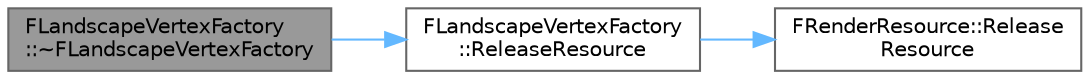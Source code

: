 digraph "FLandscapeVertexFactory::~FLandscapeVertexFactory"
{
 // INTERACTIVE_SVG=YES
 // LATEX_PDF_SIZE
  bgcolor="transparent";
  edge [fontname=Helvetica,fontsize=10,labelfontname=Helvetica,labelfontsize=10];
  node [fontname=Helvetica,fontsize=10,shape=box,height=0.2,width=0.4];
  rankdir="LR";
  Node1 [id="Node000001",label="FLandscapeVertexFactory\l::~FLandscapeVertexFactory",height=0.2,width=0.4,color="gray40", fillcolor="grey60", style="filled", fontcolor="black",tooltip=" "];
  Node1 -> Node2 [id="edge1_Node000001_Node000002",color="steelblue1",style="solid",tooltip=" "];
  Node2 [id="Node000002",label="FLandscapeVertexFactory\l::ReleaseResource",height=0.2,width=0.4,color="grey40", fillcolor="white", style="filled",URL="$da/daa/classFLandscapeVertexFactory.html#acc54955e92d343fdfdcf4d77aa9b7b58",tooltip="Prepares the resource for deletion."];
  Node2 -> Node3 [id="edge2_Node000002_Node000003",color="steelblue1",style="solid",tooltip=" "];
  Node3 [id="Node000003",label="FRenderResource::Release\lResource",height=0.2,width=0.4,color="grey40", fillcolor="white", style="filled",URL="$d8/ddf/classFRenderResource.html#af81800f5769decb3c853621279c41bfe",tooltip="Prepares the resource for deletion."];
}
